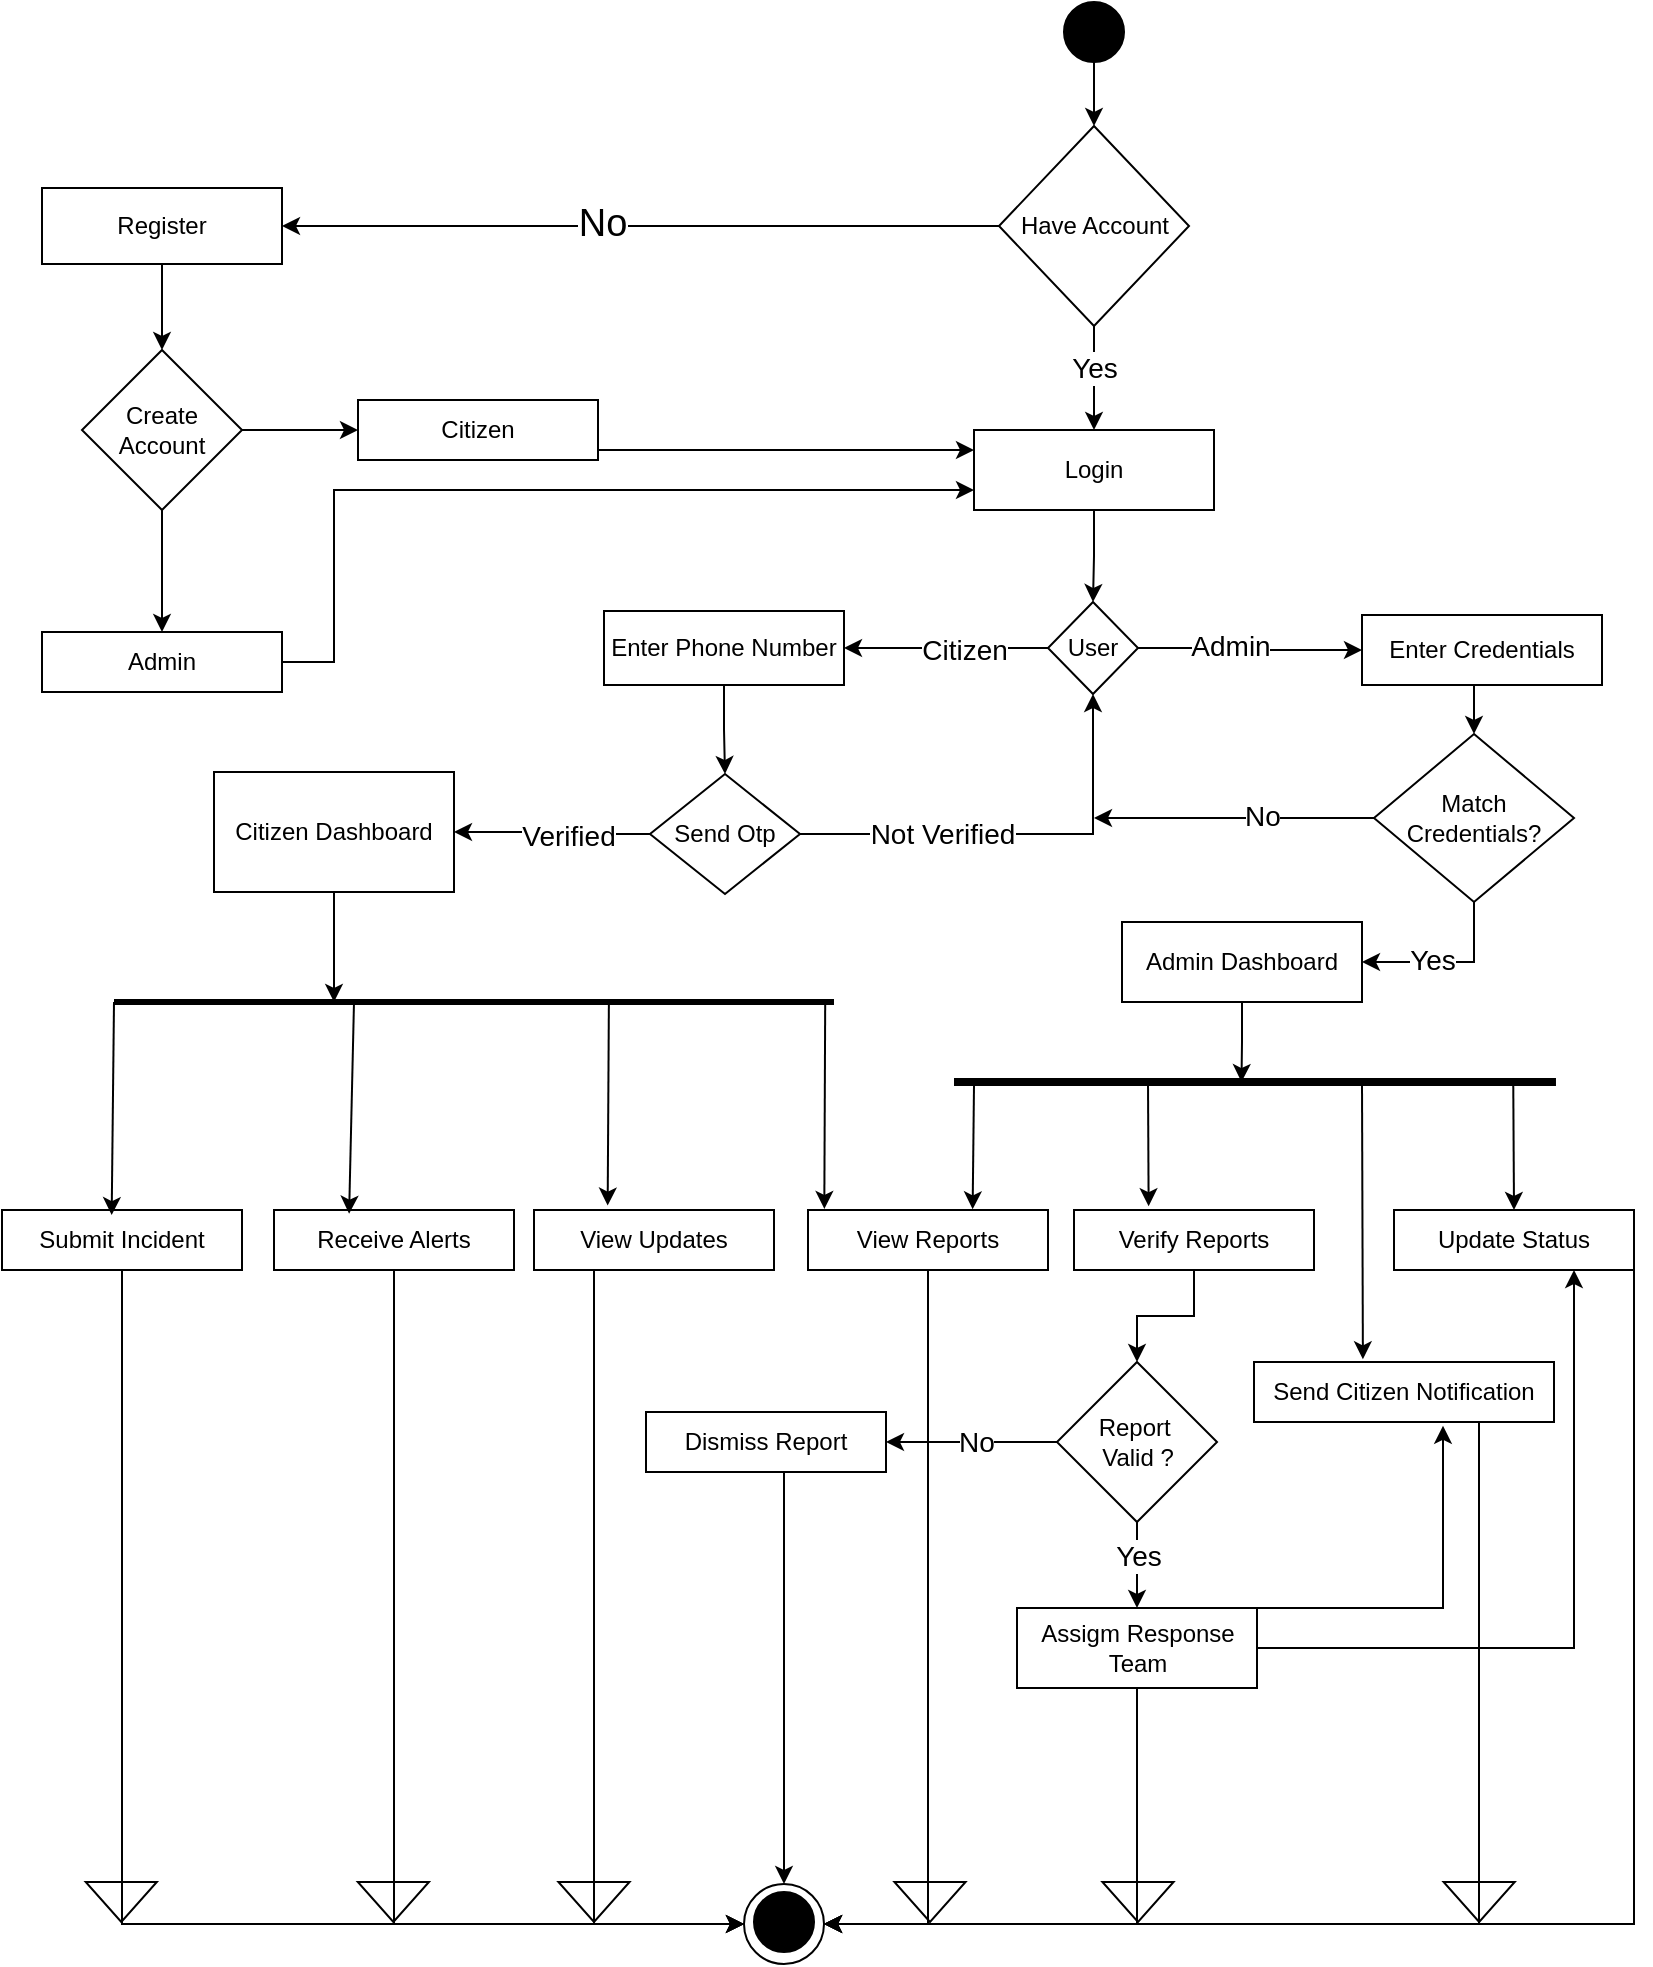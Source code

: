 <mxfile version="27.0.4">
  <diagram name="Page-1" id="ZYf831US5Ws_xNqcaatE">
    <mxGraphModel dx="1845" dy="1075" grid="1" gridSize="10" guides="1" tooltips="1" connect="1" arrows="1" fold="1" page="1" pageScale="1" pageWidth="850" pageHeight="1100" math="0" shadow="0">
      <root>
        <mxCell id="0" />
        <mxCell id="1" parent="0" />
        <mxCell id="URucYH_-T2ktDc5tmtGz-3" value="" style="edgeStyle=orthogonalEdgeStyle;rounded=0;orthogonalLoop=1;jettySize=auto;html=1;" edge="1" parent="1" source="URucYH_-T2ktDc5tmtGz-1" target="URucYH_-T2ktDc5tmtGz-2">
          <mxGeometry relative="1" as="geometry" />
        </mxCell>
        <mxCell id="URucYH_-T2ktDc5tmtGz-1" value="" style="ellipse;whiteSpace=wrap;html=1;aspect=fixed;fillColor=light-dark(#000000,#000000);" vertex="1" parent="1">
          <mxGeometry x="545" y="30" width="30" height="30" as="geometry" />
        </mxCell>
        <mxCell id="URucYH_-T2ktDc5tmtGz-5" value="" style="edgeStyle=orthogonalEdgeStyle;rounded=0;orthogonalLoop=1;jettySize=auto;html=1;" edge="1" parent="1" source="URucYH_-T2ktDc5tmtGz-2" target="URucYH_-T2ktDc5tmtGz-4">
          <mxGeometry relative="1" as="geometry" />
        </mxCell>
        <mxCell id="URucYH_-T2ktDc5tmtGz-6" value="Yes" style="edgeLabel;html=1;align=center;verticalAlign=middle;resizable=0;points=[];fontSize=14;" vertex="1" connectable="0" parent="URucYH_-T2ktDc5tmtGz-5">
          <mxGeometry x="-0.193" y="5" relative="1" as="geometry">
            <mxPoint x="-5" as="offset" />
          </mxGeometry>
        </mxCell>
        <mxCell id="URucYH_-T2ktDc5tmtGz-8" value="" style="edgeStyle=orthogonalEdgeStyle;rounded=0;orthogonalLoop=1;jettySize=auto;html=1;" edge="1" parent="1" source="URucYH_-T2ktDc5tmtGz-2" target="URucYH_-T2ktDc5tmtGz-7">
          <mxGeometry relative="1" as="geometry" />
        </mxCell>
        <mxCell id="URucYH_-T2ktDc5tmtGz-9" value="No" style="edgeLabel;html=1;align=center;verticalAlign=middle;resizable=0;points=[];fontSize=19;" vertex="1" connectable="0" parent="URucYH_-T2ktDc5tmtGz-8">
          <mxGeometry x="0.111" y="-4" relative="1" as="geometry">
            <mxPoint y="3" as="offset" />
          </mxGeometry>
        </mxCell>
        <mxCell id="URucYH_-T2ktDc5tmtGz-2" value="Have Account" style="rhombus;whiteSpace=wrap;html=1;fillColor=none;" vertex="1" parent="1">
          <mxGeometry x="512.5" y="92" width="95" height="100" as="geometry" />
        </mxCell>
        <mxCell id="URucYH_-T2ktDc5tmtGz-13" value="" style="edgeStyle=orthogonalEdgeStyle;rounded=0;orthogonalLoop=1;jettySize=auto;html=1;" edge="1" parent="1" source="URucYH_-T2ktDc5tmtGz-4" target="URucYH_-T2ktDc5tmtGz-12">
          <mxGeometry relative="1" as="geometry" />
        </mxCell>
        <mxCell id="URucYH_-T2ktDc5tmtGz-4" value="Login" style="whiteSpace=wrap;html=1;fillColor=none;" vertex="1" parent="1">
          <mxGeometry x="500" y="244" width="120" height="40" as="geometry" />
        </mxCell>
        <mxCell id="URucYH_-T2ktDc5tmtGz-11" value="" style="edgeStyle=orthogonalEdgeStyle;rounded=0;orthogonalLoop=1;jettySize=auto;html=1;" edge="1" parent="1" source="URucYH_-T2ktDc5tmtGz-7" target="URucYH_-T2ktDc5tmtGz-10">
          <mxGeometry relative="1" as="geometry" />
        </mxCell>
        <mxCell id="URucYH_-T2ktDc5tmtGz-7" value="Register" style="whiteSpace=wrap;html=1;fillColor=none;" vertex="1" parent="1">
          <mxGeometry x="34" y="123" width="120" height="38" as="geometry" />
        </mxCell>
        <mxCell id="URucYH_-T2ktDc5tmtGz-16" style="edgeStyle=orthogonalEdgeStyle;rounded=0;orthogonalLoop=1;jettySize=auto;html=1;" edge="1" parent="1" source="URucYH_-T2ktDc5tmtGz-10" target="URucYH_-T2ktDc5tmtGz-17">
          <mxGeometry relative="1" as="geometry">
            <mxPoint x="390" y="320" as="targetPoint" />
          </mxGeometry>
        </mxCell>
        <mxCell id="URucYH_-T2ktDc5tmtGz-21" value="" style="edgeStyle=orthogonalEdgeStyle;rounded=0;orthogonalLoop=1;jettySize=auto;html=1;" edge="1" parent="1" source="URucYH_-T2ktDc5tmtGz-10" target="URucYH_-T2ktDc5tmtGz-20">
          <mxGeometry relative="1" as="geometry" />
        </mxCell>
        <mxCell id="URucYH_-T2ktDc5tmtGz-10" value="Create Account" style="rhombus;whiteSpace=wrap;html=1;fillColor=none;" vertex="1" parent="1">
          <mxGeometry x="54" y="204" width="80" height="80" as="geometry" />
        </mxCell>
        <mxCell id="URucYH_-T2ktDc5tmtGz-49" value="" style="edgeStyle=orthogonalEdgeStyle;rounded=0;orthogonalLoop=1;jettySize=auto;html=1;" edge="1" parent="1" source="URucYH_-T2ktDc5tmtGz-12" target="URucYH_-T2ktDc5tmtGz-48">
          <mxGeometry relative="1" as="geometry" />
        </mxCell>
        <mxCell id="URucYH_-T2ktDc5tmtGz-51" value="Citizen" style="edgeLabel;html=1;align=center;verticalAlign=middle;resizable=0;points=[];fontSize=14;" vertex="1" connectable="0" parent="URucYH_-T2ktDc5tmtGz-49">
          <mxGeometry x="-0.12" y="5" relative="1" as="geometry">
            <mxPoint x="3" y="-4" as="offset" />
          </mxGeometry>
        </mxCell>
        <mxCell id="URucYH_-T2ktDc5tmtGz-57" value="" style="edgeStyle=orthogonalEdgeStyle;rounded=0;orthogonalLoop=1;jettySize=auto;html=1;" edge="1" parent="1" source="URucYH_-T2ktDc5tmtGz-12" target="URucYH_-T2ktDc5tmtGz-56">
          <mxGeometry relative="1" as="geometry" />
        </mxCell>
        <mxCell id="URucYH_-T2ktDc5tmtGz-58" value="Admin" style="edgeLabel;html=1;align=center;verticalAlign=middle;resizable=0;points=[];fontSize=14;" vertex="1" connectable="0" parent="URucYH_-T2ktDc5tmtGz-57">
          <mxGeometry x="-0.186" y="5" relative="1" as="geometry">
            <mxPoint y="4" as="offset" />
          </mxGeometry>
        </mxCell>
        <mxCell id="URucYH_-T2ktDc5tmtGz-12" value="User" style="rhombus;whiteSpace=wrap;html=1;fillColor=none;" vertex="1" parent="1">
          <mxGeometry x="537" y="330" width="45" height="46" as="geometry" />
        </mxCell>
        <mxCell id="URucYH_-T2ktDc5tmtGz-47" style="edgeStyle=orthogonalEdgeStyle;rounded=0;orthogonalLoop=1;jettySize=auto;html=1;exitX=1;exitY=0;exitDx=0;exitDy=0;entryX=0;entryY=0.75;entryDx=0;entryDy=0;" edge="1" parent="1" source="URucYH_-T2ktDc5tmtGz-17" target="URucYH_-T2ktDc5tmtGz-4">
          <mxGeometry relative="1" as="geometry">
            <Array as="points">
              <mxPoint x="154" y="360" />
              <mxPoint x="180" y="360" />
              <mxPoint x="180" y="274" />
            </Array>
          </mxGeometry>
        </mxCell>
        <mxCell id="URucYH_-T2ktDc5tmtGz-17" value="Admin" style="rounded=0;whiteSpace=wrap;html=1;fillColor=none;" vertex="1" parent="1">
          <mxGeometry x="34" y="345" width="120" height="30" as="geometry" />
        </mxCell>
        <mxCell id="URucYH_-T2ktDc5tmtGz-46" style="edgeStyle=orthogonalEdgeStyle;rounded=0;orthogonalLoop=1;jettySize=auto;html=1;exitX=1;exitY=0.5;exitDx=0;exitDy=0;entryX=0;entryY=0.25;entryDx=0;entryDy=0;" edge="1" parent="1" source="URucYH_-T2ktDc5tmtGz-20" target="URucYH_-T2ktDc5tmtGz-4">
          <mxGeometry relative="1" as="geometry">
            <Array as="points">
              <mxPoint x="312" y="254" />
            </Array>
          </mxGeometry>
        </mxCell>
        <mxCell id="URucYH_-T2ktDc5tmtGz-20" value="Citizen" style="whiteSpace=wrap;html=1;fillColor=none;" vertex="1" parent="1">
          <mxGeometry x="192" y="229" width="120" height="30" as="geometry" />
        </mxCell>
        <mxCell id="URucYH_-T2ktDc5tmtGz-96" style="edgeStyle=orthogonalEdgeStyle;rounded=0;orthogonalLoop=1;jettySize=auto;html=1;exitX=0.5;exitY=1;exitDx=0;exitDy=0;" edge="1" parent="1" source="URucYH_-T2ktDc5tmtGz-29">
          <mxGeometry relative="1" as="geometry">
            <mxPoint x="633.741" y="570" as="targetPoint" />
          </mxGeometry>
        </mxCell>
        <mxCell id="URucYH_-T2ktDc5tmtGz-29" value="Admin Dashboard" style="rounded=0;whiteSpace=wrap;html=1;fillColor=none;" vertex="1" parent="1">
          <mxGeometry x="574" y="490" width="120" height="40" as="geometry" />
        </mxCell>
        <mxCell id="URucYH_-T2ktDc5tmtGz-82" style="edgeStyle=orthogonalEdgeStyle;rounded=0;orthogonalLoop=1;jettySize=auto;html=1;exitX=0.5;exitY=1;exitDx=0;exitDy=0;" edge="1" parent="1" source="URucYH_-T2ktDc5tmtGz-36">
          <mxGeometry relative="1" as="geometry">
            <mxPoint x="180" y="530" as="targetPoint" />
          </mxGeometry>
        </mxCell>
        <mxCell id="URucYH_-T2ktDc5tmtGz-36" value="Citizen Dashboard" style="whiteSpace=wrap;html=1;fillColor=none;" vertex="1" parent="1">
          <mxGeometry x="120" y="415" width="120" height="60" as="geometry" />
        </mxCell>
        <mxCell id="URucYH_-T2ktDc5tmtGz-42" value="" style="edgeStyle=orthogonalEdgeStyle;rounded=0;orthogonalLoop=1;jettySize=auto;html=1;" edge="1" parent="1" source="URucYH_-T2ktDc5tmtGz-40" target="URucYH_-T2ktDc5tmtGz-36">
          <mxGeometry relative="1" as="geometry" />
        </mxCell>
        <mxCell id="URucYH_-T2ktDc5tmtGz-55" value="Verified" style="edgeLabel;html=1;align=center;verticalAlign=middle;resizable=0;points=[];fontSize=14;" vertex="1" connectable="0" parent="URucYH_-T2ktDc5tmtGz-42">
          <mxGeometry x="-0.169" y="1" relative="1" as="geometry">
            <mxPoint as="offset" />
          </mxGeometry>
        </mxCell>
        <mxCell id="URucYH_-T2ktDc5tmtGz-52" style="edgeStyle=orthogonalEdgeStyle;rounded=0;orthogonalLoop=1;jettySize=auto;html=1;exitX=1;exitY=0.5;exitDx=0;exitDy=0;entryX=0.5;entryY=1;entryDx=0;entryDy=0;" edge="1" parent="1" source="URucYH_-T2ktDc5tmtGz-40" target="URucYH_-T2ktDc5tmtGz-12">
          <mxGeometry relative="1" as="geometry" />
        </mxCell>
        <mxCell id="URucYH_-T2ktDc5tmtGz-53" value="Not Verified" style="edgeLabel;html=1;align=center;verticalAlign=middle;resizable=0;points=[];fontSize=14;" vertex="1" connectable="0" parent="URucYH_-T2ktDc5tmtGz-52">
          <mxGeometry x="-0.496" y="3" relative="1" as="geometry">
            <mxPoint x="16" y="3" as="offset" />
          </mxGeometry>
        </mxCell>
        <mxCell id="URucYH_-T2ktDc5tmtGz-40" value="Send Otp" style="rhombus;whiteSpace=wrap;html=1;fillColor=none;" vertex="1" parent="1">
          <mxGeometry x="338" y="416" width="75" height="60" as="geometry" />
        </mxCell>
        <mxCell id="URucYH_-T2ktDc5tmtGz-61" style="edgeStyle=orthogonalEdgeStyle;rounded=0;orthogonalLoop=1;jettySize=auto;html=1;exitX=0;exitY=0.5;exitDx=0;exitDy=0;" edge="1" parent="1" source="URucYH_-T2ktDc5tmtGz-44">
          <mxGeometry relative="1" as="geometry">
            <mxPoint x="560" y="438" as="targetPoint" />
          </mxGeometry>
        </mxCell>
        <mxCell id="URucYH_-T2ktDc5tmtGz-64" value="No" style="edgeLabel;html=1;align=center;verticalAlign=middle;resizable=0;points=[];fontSize=14;" vertex="1" connectable="0" parent="URucYH_-T2ktDc5tmtGz-61">
          <mxGeometry x="-0.178" y="-1" relative="1" as="geometry">
            <mxPoint x="1" as="offset" />
          </mxGeometry>
        </mxCell>
        <mxCell id="URucYH_-T2ktDc5tmtGz-63" style="edgeStyle=orthogonalEdgeStyle;rounded=0;orthogonalLoop=1;jettySize=auto;html=1;exitX=0.5;exitY=1;exitDx=0;exitDy=0;entryX=1;entryY=0.5;entryDx=0;entryDy=0;" edge="1" parent="1" source="URucYH_-T2ktDc5tmtGz-44" target="URucYH_-T2ktDc5tmtGz-29">
          <mxGeometry relative="1" as="geometry" />
        </mxCell>
        <mxCell id="URucYH_-T2ktDc5tmtGz-65" value="Yes" style="edgeLabel;html=1;align=center;verticalAlign=middle;resizable=0;points=[];fontSize=14;" vertex="1" connectable="0" parent="URucYH_-T2ktDc5tmtGz-63">
          <mxGeometry x="0.111" y="4" relative="1" as="geometry">
            <mxPoint x="-3" y="-5" as="offset" />
          </mxGeometry>
        </mxCell>
        <mxCell id="URucYH_-T2ktDc5tmtGz-44" value="Match Credentials?" style="rhombus;whiteSpace=wrap;html=1;fillColor=none;" vertex="1" parent="1">
          <mxGeometry x="700" y="396" width="100" height="84" as="geometry" />
        </mxCell>
        <mxCell id="URucYH_-T2ktDc5tmtGz-50" style="edgeStyle=orthogonalEdgeStyle;rounded=0;orthogonalLoop=1;jettySize=auto;html=1;exitX=0.5;exitY=1;exitDx=0;exitDy=0;entryX=0.5;entryY=0;entryDx=0;entryDy=0;" edge="1" parent="1" source="URucYH_-T2ktDc5tmtGz-48" target="URucYH_-T2ktDc5tmtGz-40">
          <mxGeometry relative="1" as="geometry" />
        </mxCell>
        <mxCell id="URucYH_-T2ktDc5tmtGz-48" value="Enter Phone Number" style="whiteSpace=wrap;html=1;fillColor=none;" vertex="1" parent="1">
          <mxGeometry x="315" y="334.5" width="120" height="37" as="geometry" />
        </mxCell>
        <mxCell id="URucYH_-T2ktDc5tmtGz-59" style="edgeStyle=orthogonalEdgeStyle;rounded=0;orthogonalLoop=1;jettySize=auto;html=1;exitX=0.5;exitY=1;exitDx=0;exitDy=0;entryX=0.5;entryY=0;entryDx=0;entryDy=0;" edge="1" parent="1" source="URucYH_-T2ktDc5tmtGz-56" target="URucYH_-T2ktDc5tmtGz-44">
          <mxGeometry relative="1" as="geometry" />
        </mxCell>
        <mxCell id="URucYH_-T2ktDc5tmtGz-56" value="Enter Credentials" style="rounded=0;whiteSpace=wrap;html=1;fillColor=none;" vertex="1" parent="1">
          <mxGeometry x="694" y="336.5" width="120" height="35" as="geometry" />
        </mxCell>
        <mxCell id="URucYH_-T2ktDc5tmtGz-116" style="edgeStyle=orthogonalEdgeStyle;rounded=0;orthogonalLoop=1;jettySize=auto;html=1;exitX=0.5;exitY=1;exitDx=0;exitDy=0;entryX=0;entryY=0.5;entryDx=0;entryDy=0;" edge="1" parent="1" source="URucYH_-T2ktDc5tmtGz-66" target="URucYH_-T2ktDc5tmtGz-115">
          <mxGeometry relative="1" as="geometry" />
        </mxCell>
        <mxCell id="URucYH_-T2ktDc5tmtGz-66" value="Submit Incident" style="rounded=0;whiteSpace=wrap;html=1;fillColor=none;" vertex="1" parent="1">
          <mxGeometry x="14" y="634" width="120" height="30" as="geometry" />
        </mxCell>
        <mxCell id="URucYH_-T2ktDc5tmtGz-118" style="edgeStyle=orthogonalEdgeStyle;rounded=0;orthogonalLoop=1;jettySize=auto;html=1;exitX=0.25;exitY=1;exitDx=0;exitDy=0;entryX=0;entryY=0.5;entryDx=0;entryDy=0;" edge="1" parent="1" source="URucYH_-T2ktDc5tmtGz-77" target="URucYH_-T2ktDc5tmtGz-115">
          <mxGeometry relative="1" as="geometry" />
        </mxCell>
        <mxCell id="URucYH_-T2ktDc5tmtGz-77" value="View Updates" style="rounded=0;whiteSpace=wrap;html=1;fillColor=none;" vertex="1" parent="1">
          <mxGeometry x="280" y="634" width="120" height="30" as="geometry" />
        </mxCell>
        <mxCell id="URucYH_-T2ktDc5tmtGz-83" value="" style="endArrow=none;html=1;rounded=0;strokeWidth=3;" edge="1" parent="1">
          <mxGeometry width="50" height="50" relative="1" as="geometry">
            <mxPoint x="70" y="530" as="sourcePoint" />
            <mxPoint x="430" y="530" as="targetPoint" />
          </mxGeometry>
        </mxCell>
        <mxCell id="URucYH_-T2ktDc5tmtGz-117" style="edgeStyle=orthogonalEdgeStyle;rounded=0;orthogonalLoop=1;jettySize=auto;html=1;exitX=0.5;exitY=1;exitDx=0;exitDy=0;entryX=0;entryY=0.5;entryDx=0;entryDy=0;" edge="1" parent="1" source="URucYH_-T2ktDc5tmtGz-84" target="URucYH_-T2ktDc5tmtGz-115">
          <mxGeometry relative="1" as="geometry" />
        </mxCell>
        <mxCell id="URucYH_-T2ktDc5tmtGz-84" value="Receive Alerts" style="rounded=0;whiteSpace=wrap;html=1;fillColor=none;" vertex="1" parent="1">
          <mxGeometry x="150" y="634" width="120" height="30" as="geometry" />
        </mxCell>
        <mxCell id="URucYH_-T2ktDc5tmtGz-124" style="edgeStyle=orthogonalEdgeStyle;rounded=0;orthogonalLoop=1;jettySize=auto;html=1;entryX=1;entryY=0.5;entryDx=0;entryDy=0;" edge="1" parent="1" source="URucYH_-T2ktDc5tmtGz-85" target="URucYH_-T2ktDc5tmtGz-115">
          <mxGeometry relative="1" as="geometry" />
        </mxCell>
        <mxCell id="URucYH_-T2ktDc5tmtGz-85" value="View Reports" style="rounded=0;whiteSpace=wrap;html=1;fillColor=none;" vertex="1" parent="1">
          <mxGeometry x="417" y="634" width="120" height="30" as="geometry" />
        </mxCell>
        <mxCell id="URucYH_-T2ktDc5tmtGz-86" value="" style="endArrow=none;html=1;rounded=0;strokeWidth=4;" edge="1" parent="1">
          <mxGeometry width="50" height="50" relative="1" as="geometry">
            <mxPoint x="490" y="570" as="sourcePoint" />
            <mxPoint x="790.988" y="570" as="targetPoint" />
          </mxGeometry>
        </mxCell>
        <mxCell id="URucYH_-T2ktDc5tmtGz-102" value="" style="edgeStyle=orthogonalEdgeStyle;rounded=0;orthogonalLoop=1;jettySize=auto;html=1;" edge="1" parent="1" source="URucYH_-T2ktDc5tmtGz-88" target="URucYH_-T2ktDc5tmtGz-101">
          <mxGeometry relative="1" as="geometry" />
        </mxCell>
        <mxCell id="URucYH_-T2ktDc5tmtGz-88" value="Verify Reports" style="rounded=0;whiteSpace=wrap;html=1;fillColor=none;" vertex="1" parent="1">
          <mxGeometry x="550" y="634" width="120" height="30" as="geometry" />
        </mxCell>
        <mxCell id="URucYH_-T2ktDc5tmtGz-126" style="edgeStyle=orthogonalEdgeStyle;rounded=0;orthogonalLoop=1;jettySize=auto;html=1;exitX=1;exitY=1;exitDx=0;exitDy=0;entryX=1;entryY=0.5;entryDx=0;entryDy=0;" edge="1" parent="1" source="URucYH_-T2ktDc5tmtGz-89" target="URucYH_-T2ktDc5tmtGz-115">
          <mxGeometry relative="1" as="geometry" />
        </mxCell>
        <mxCell id="URucYH_-T2ktDc5tmtGz-89" value="Update Status" style="rounded=0;whiteSpace=wrap;html=1;fillColor=none;" vertex="1" parent="1">
          <mxGeometry x="710" y="634" width="120" height="30" as="geometry" />
        </mxCell>
        <mxCell id="URucYH_-T2ktDc5tmtGz-127" style="edgeStyle=orthogonalEdgeStyle;rounded=0;orthogonalLoop=1;jettySize=auto;html=1;exitX=0.75;exitY=1;exitDx=0;exitDy=0;entryX=1;entryY=0.5;entryDx=0;entryDy=0;" edge="1" parent="1" source="URucYH_-T2ktDc5tmtGz-90" target="URucYH_-T2ktDc5tmtGz-115">
          <mxGeometry relative="1" as="geometry" />
        </mxCell>
        <mxCell id="URucYH_-T2ktDc5tmtGz-90" value="Send Citizen Notification" style="rounded=0;whiteSpace=wrap;html=1;fillColor=none;" vertex="1" parent="1">
          <mxGeometry x="640" y="710" width="150" height="30" as="geometry" />
        </mxCell>
        <mxCell id="URucYH_-T2ktDc5tmtGz-91" value="" style="endArrow=classic;html=1;rounded=0;entryX=0.457;entryY=0.085;entryDx=0;entryDy=0;entryPerimeter=0;" edge="1" parent="1" target="URucYH_-T2ktDc5tmtGz-66">
          <mxGeometry width="50" height="50" relative="1" as="geometry">
            <mxPoint x="70" y="530" as="sourcePoint" />
            <mxPoint x="72.34" y="633.55" as="targetPoint" />
          </mxGeometry>
        </mxCell>
        <mxCell id="URucYH_-T2ktDc5tmtGz-92" value="" style="endArrow=classic;html=1;rounded=0;entryX=0.313;entryY=0.062;entryDx=0;entryDy=0;entryPerimeter=0;" edge="1" parent="1" target="URucYH_-T2ktDc5tmtGz-84">
          <mxGeometry width="50" height="50" relative="1" as="geometry">
            <mxPoint x="190" y="530" as="sourcePoint" />
            <mxPoint x="190" y="630" as="targetPoint" />
          </mxGeometry>
        </mxCell>
        <mxCell id="URucYH_-T2ktDc5tmtGz-93" value="" style="endArrow=classic;html=1;rounded=0;entryX=0.307;entryY=-0.073;entryDx=0;entryDy=0;entryPerimeter=0;" edge="1" parent="1" target="URucYH_-T2ktDc5tmtGz-77">
          <mxGeometry width="50" height="50" relative="1" as="geometry">
            <mxPoint x="317.44" y="530" as="sourcePoint" />
            <mxPoint x="315.44" y="636" as="targetPoint" />
          </mxGeometry>
        </mxCell>
        <mxCell id="URucYH_-T2ktDc5tmtGz-94" value="" style="endArrow=classic;html=1;rounded=0;entryX=0.068;entryY=-0.018;entryDx=0;entryDy=0;entryPerimeter=0;" edge="1" parent="1" target="URucYH_-T2ktDc5tmtGz-85">
          <mxGeometry width="50" height="50" relative="1" as="geometry">
            <mxPoint x="425.6" y="530" as="sourcePoint" />
            <mxPoint x="425" y="630" as="targetPoint" />
          </mxGeometry>
        </mxCell>
        <mxCell id="URucYH_-T2ktDc5tmtGz-95" value="" style="endArrow=classic;html=1;rounded=0;entryX=0.311;entryY=-0.063;entryDx=0;entryDy=0;entryPerimeter=0;" edge="1" parent="1" target="URucYH_-T2ktDc5tmtGz-88">
          <mxGeometry width="50" height="50" relative="1" as="geometry">
            <mxPoint x="587" y="570" as="sourcePoint" />
            <mxPoint x="590" y="540" as="targetPoint" />
          </mxGeometry>
        </mxCell>
        <mxCell id="URucYH_-T2ktDc5tmtGz-99" value="" style="endArrow=classic;html=1;rounded=0;entryX=0.5;entryY=0;entryDx=0;entryDy=0;" edge="1" parent="1" target="URucYH_-T2ktDc5tmtGz-89">
          <mxGeometry width="50" height="50" relative="1" as="geometry">
            <mxPoint x="769.63" y="570.89" as="sourcePoint" />
            <mxPoint x="769.63" y="632.89" as="targetPoint" />
          </mxGeometry>
        </mxCell>
        <mxCell id="URucYH_-T2ktDc5tmtGz-100" value="" style="endArrow=classic;html=1;rounded=0;entryX=0.363;entryY=-0.045;entryDx=0;entryDy=0;entryPerimeter=0;" edge="1" parent="1" target="URucYH_-T2ktDc5tmtGz-90">
          <mxGeometry width="50" height="50" relative="1" as="geometry">
            <mxPoint x="694" y="571" as="sourcePoint" />
            <mxPoint x="694" y="633" as="targetPoint" />
          </mxGeometry>
        </mxCell>
        <mxCell id="URucYH_-T2ktDc5tmtGz-104" value="" style="edgeStyle=orthogonalEdgeStyle;rounded=0;orthogonalLoop=1;jettySize=auto;html=1;" edge="1" parent="1" source="URucYH_-T2ktDc5tmtGz-101" target="URucYH_-T2ktDc5tmtGz-103">
          <mxGeometry relative="1" as="geometry" />
        </mxCell>
        <mxCell id="URucYH_-T2ktDc5tmtGz-105" value="No" style="edgeLabel;html=1;align=center;verticalAlign=middle;resizable=0;points=[];fontSize=14;" vertex="1" connectable="0" parent="URucYH_-T2ktDc5tmtGz-104">
          <mxGeometry x="-0.055" y="2" relative="1" as="geometry">
            <mxPoint y="-2" as="offset" />
          </mxGeometry>
        </mxCell>
        <mxCell id="URucYH_-T2ktDc5tmtGz-107" value="" style="edgeStyle=orthogonalEdgeStyle;rounded=0;orthogonalLoop=1;jettySize=auto;html=1;" edge="1" parent="1" source="URucYH_-T2ktDc5tmtGz-101" target="URucYH_-T2ktDc5tmtGz-106">
          <mxGeometry relative="1" as="geometry" />
        </mxCell>
        <mxCell id="URucYH_-T2ktDc5tmtGz-108" value="&lt;font style=&quot;font-size: 14px;&quot;&gt;Yes&lt;/font&gt;" style="edgeLabel;html=1;align=center;verticalAlign=middle;resizable=0;points=[];" vertex="1" connectable="0" parent="URucYH_-T2ktDc5tmtGz-107">
          <mxGeometry x="-0.365" y="-2" relative="1" as="geometry">
            <mxPoint x="2" y="3" as="offset" />
          </mxGeometry>
        </mxCell>
        <mxCell id="URucYH_-T2ktDc5tmtGz-101" value="Report&amp;nbsp;&lt;div&gt;Valid ?&lt;/div&gt;" style="rhombus;whiteSpace=wrap;html=1;fillColor=none;" vertex="1" parent="1">
          <mxGeometry x="541.5" y="710" width="80" height="80" as="geometry" />
        </mxCell>
        <mxCell id="URucYH_-T2ktDc5tmtGz-120" style="edgeStyle=orthogonalEdgeStyle;rounded=0;orthogonalLoop=1;jettySize=auto;html=1;entryX=0.5;entryY=0;entryDx=0;entryDy=0;" edge="1" parent="1" source="URucYH_-T2ktDc5tmtGz-103" target="URucYH_-T2ktDc5tmtGz-115">
          <mxGeometry relative="1" as="geometry">
            <Array as="points">
              <mxPoint x="405" y="800" />
              <mxPoint x="405" y="800" />
            </Array>
          </mxGeometry>
        </mxCell>
        <mxCell id="URucYH_-T2ktDc5tmtGz-103" value="Dismiss Report" style="whiteSpace=wrap;html=1;fillColor=none;" vertex="1" parent="1">
          <mxGeometry x="336" y="735" width="120" height="30" as="geometry" />
        </mxCell>
        <mxCell id="URucYH_-T2ktDc5tmtGz-109" style="edgeStyle=orthogonalEdgeStyle;rounded=0;orthogonalLoop=1;jettySize=auto;html=1;exitX=1;exitY=0.5;exitDx=0;exitDy=0;entryX=0.75;entryY=1;entryDx=0;entryDy=0;" edge="1" parent="1" source="URucYH_-T2ktDc5tmtGz-106" target="URucYH_-T2ktDc5tmtGz-89">
          <mxGeometry relative="1" as="geometry" />
        </mxCell>
        <mxCell id="URucYH_-T2ktDc5tmtGz-125" style="edgeStyle=orthogonalEdgeStyle;rounded=0;orthogonalLoop=1;jettySize=auto;html=1;exitX=0.5;exitY=1;exitDx=0;exitDy=0;entryX=1;entryY=0.5;entryDx=0;entryDy=0;" edge="1" parent="1" source="URucYH_-T2ktDc5tmtGz-106" target="URucYH_-T2ktDc5tmtGz-115">
          <mxGeometry relative="1" as="geometry" />
        </mxCell>
        <mxCell id="URucYH_-T2ktDc5tmtGz-106" value="Assigm Response Team" style="whiteSpace=wrap;html=1;fillColor=none;" vertex="1" parent="1">
          <mxGeometry x="521.5" y="833" width="120" height="40" as="geometry" />
        </mxCell>
        <mxCell id="URucYH_-T2ktDc5tmtGz-110" style="edgeStyle=orthogonalEdgeStyle;rounded=0;orthogonalLoop=1;jettySize=auto;html=1;exitX=1;exitY=0;exitDx=0;exitDy=0;entryX=0.63;entryY=1.063;entryDx=0;entryDy=0;entryPerimeter=0;" edge="1" parent="1" source="URucYH_-T2ktDc5tmtGz-106" target="URucYH_-T2ktDc5tmtGz-90">
          <mxGeometry relative="1" as="geometry">
            <Array as="points">
              <mxPoint x="735" y="833" />
            </Array>
          </mxGeometry>
        </mxCell>
        <mxCell id="URucYH_-T2ktDc5tmtGz-113" value="" style="ellipse;whiteSpace=wrap;html=1;aspect=fixed;fillColor=light-dark(#000000,#000000);" vertex="1" parent="1">
          <mxGeometry x="390" y="975" width="30" height="30" as="geometry" />
        </mxCell>
        <mxCell id="URucYH_-T2ktDc5tmtGz-115" value="" style="ellipse;whiteSpace=wrap;html=1;aspect=fixed;fillColor=none;" vertex="1" parent="1">
          <mxGeometry x="385" y="971" width="40" height="40" as="geometry" />
        </mxCell>
        <mxCell id="URucYH_-T2ktDc5tmtGz-122" value="" style="endArrow=classic;html=1;rounded=0;entryX=0.686;entryY=-0.012;entryDx=0;entryDy=0;entryPerimeter=0;" edge="1" parent="1" target="URucYH_-T2ktDc5tmtGz-85">
          <mxGeometry width="50" height="50" relative="1" as="geometry">
            <mxPoint x="500" y="571.89" as="sourcePoint" />
            <mxPoint x="500" y="633.89" as="targetPoint" />
          </mxGeometry>
        </mxCell>
        <mxCell id="URucYH_-T2ktDc5tmtGz-128" value="" style="shape=mxgraph.arrows2.wedgeArrow;html=1;bendable=0;startWidth=17.778;defaultFillColor=invert;defaultGradientColor=invert;rounded=0;strokeColor=light-dark(#000000,#FFFFFF);" edge="1" parent="1">
          <mxGeometry width="100" height="100" relative="1" as="geometry">
            <mxPoint x="582" y="970" as="sourcePoint" />
            <mxPoint x="582" y="990" as="targetPoint" />
          </mxGeometry>
        </mxCell>
        <mxCell id="URucYH_-T2ktDc5tmtGz-129" value="" style="shape=mxgraph.arrows2.wedgeArrow;html=1;bendable=0;startWidth=17.778;defaultFillColor=invert;defaultGradientColor=invert;rounded=0;strokeColor=light-dark(#000000,#FFFFFF);" edge="1" parent="1">
          <mxGeometry width="100" height="100" relative="1" as="geometry">
            <mxPoint x="752.58" y="970" as="sourcePoint" />
            <mxPoint x="752.58" y="990" as="targetPoint" />
          </mxGeometry>
        </mxCell>
        <mxCell id="URucYH_-T2ktDc5tmtGz-131" value="" style="shape=mxgraph.arrows2.wedgeArrow;html=1;bendable=0;startWidth=17.778;defaultFillColor=invert;defaultGradientColor=invert;rounded=0;strokeColor=light-dark(#000000,#FFFFFF);" edge="1" parent="1">
          <mxGeometry width="100" height="100" relative="1" as="geometry">
            <mxPoint x="478" y="970" as="sourcePoint" />
            <mxPoint x="478" y="990" as="targetPoint" />
          </mxGeometry>
        </mxCell>
        <mxCell id="URucYH_-T2ktDc5tmtGz-133" value="" style="shape=mxgraph.arrows2.wedgeArrow;html=1;bendable=0;startWidth=17.778;defaultFillColor=invert;defaultGradientColor=invert;rounded=0;strokeColor=light-dark(#000000,#FFFFFF);" edge="1" parent="1">
          <mxGeometry width="100" height="100" relative="1" as="geometry">
            <mxPoint x="310" y="970" as="sourcePoint" />
            <mxPoint x="310" y="990" as="targetPoint" />
          </mxGeometry>
        </mxCell>
        <mxCell id="URucYH_-T2ktDc5tmtGz-134" value="" style="shape=mxgraph.arrows2.wedgeArrow;html=1;bendable=0;startWidth=17.778;defaultFillColor=invert;defaultGradientColor=invert;rounded=0;strokeColor=light-dark(#000000,#FFFFFF);" edge="1" parent="1">
          <mxGeometry width="100" height="100" relative="1" as="geometry">
            <mxPoint x="209.69" y="970" as="sourcePoint" />
            <mxPoint x="209.69" y="990" as="targetPoint" />
          </mxGeometry>
        </mxCell>
        <mxCell id="URucYH_-T2ktDc5tmtGz-135" value="" style="shape=mxgraph.arrows2.wedgeArrow;html=1;bendable=0;startWidth=17.778;defaultFillColor=invert;defaultGradientColor=invert;rounded=0;strokeColor=light-dark(#000000,#FFFFFF);" edge="1" parent="1">
          <mxGeometry width="100" height="100" relative="1" as="geometry">
            <mxPoint x="73.64" y="970" as="sourcePoint" />
            <mxPoint x="73.64" y="990" as="targetPoint" />
          </mxGeometry>
        </mxCell>
      </root>
    </mxGraphModel>
  </diagram>
</mxfile>
